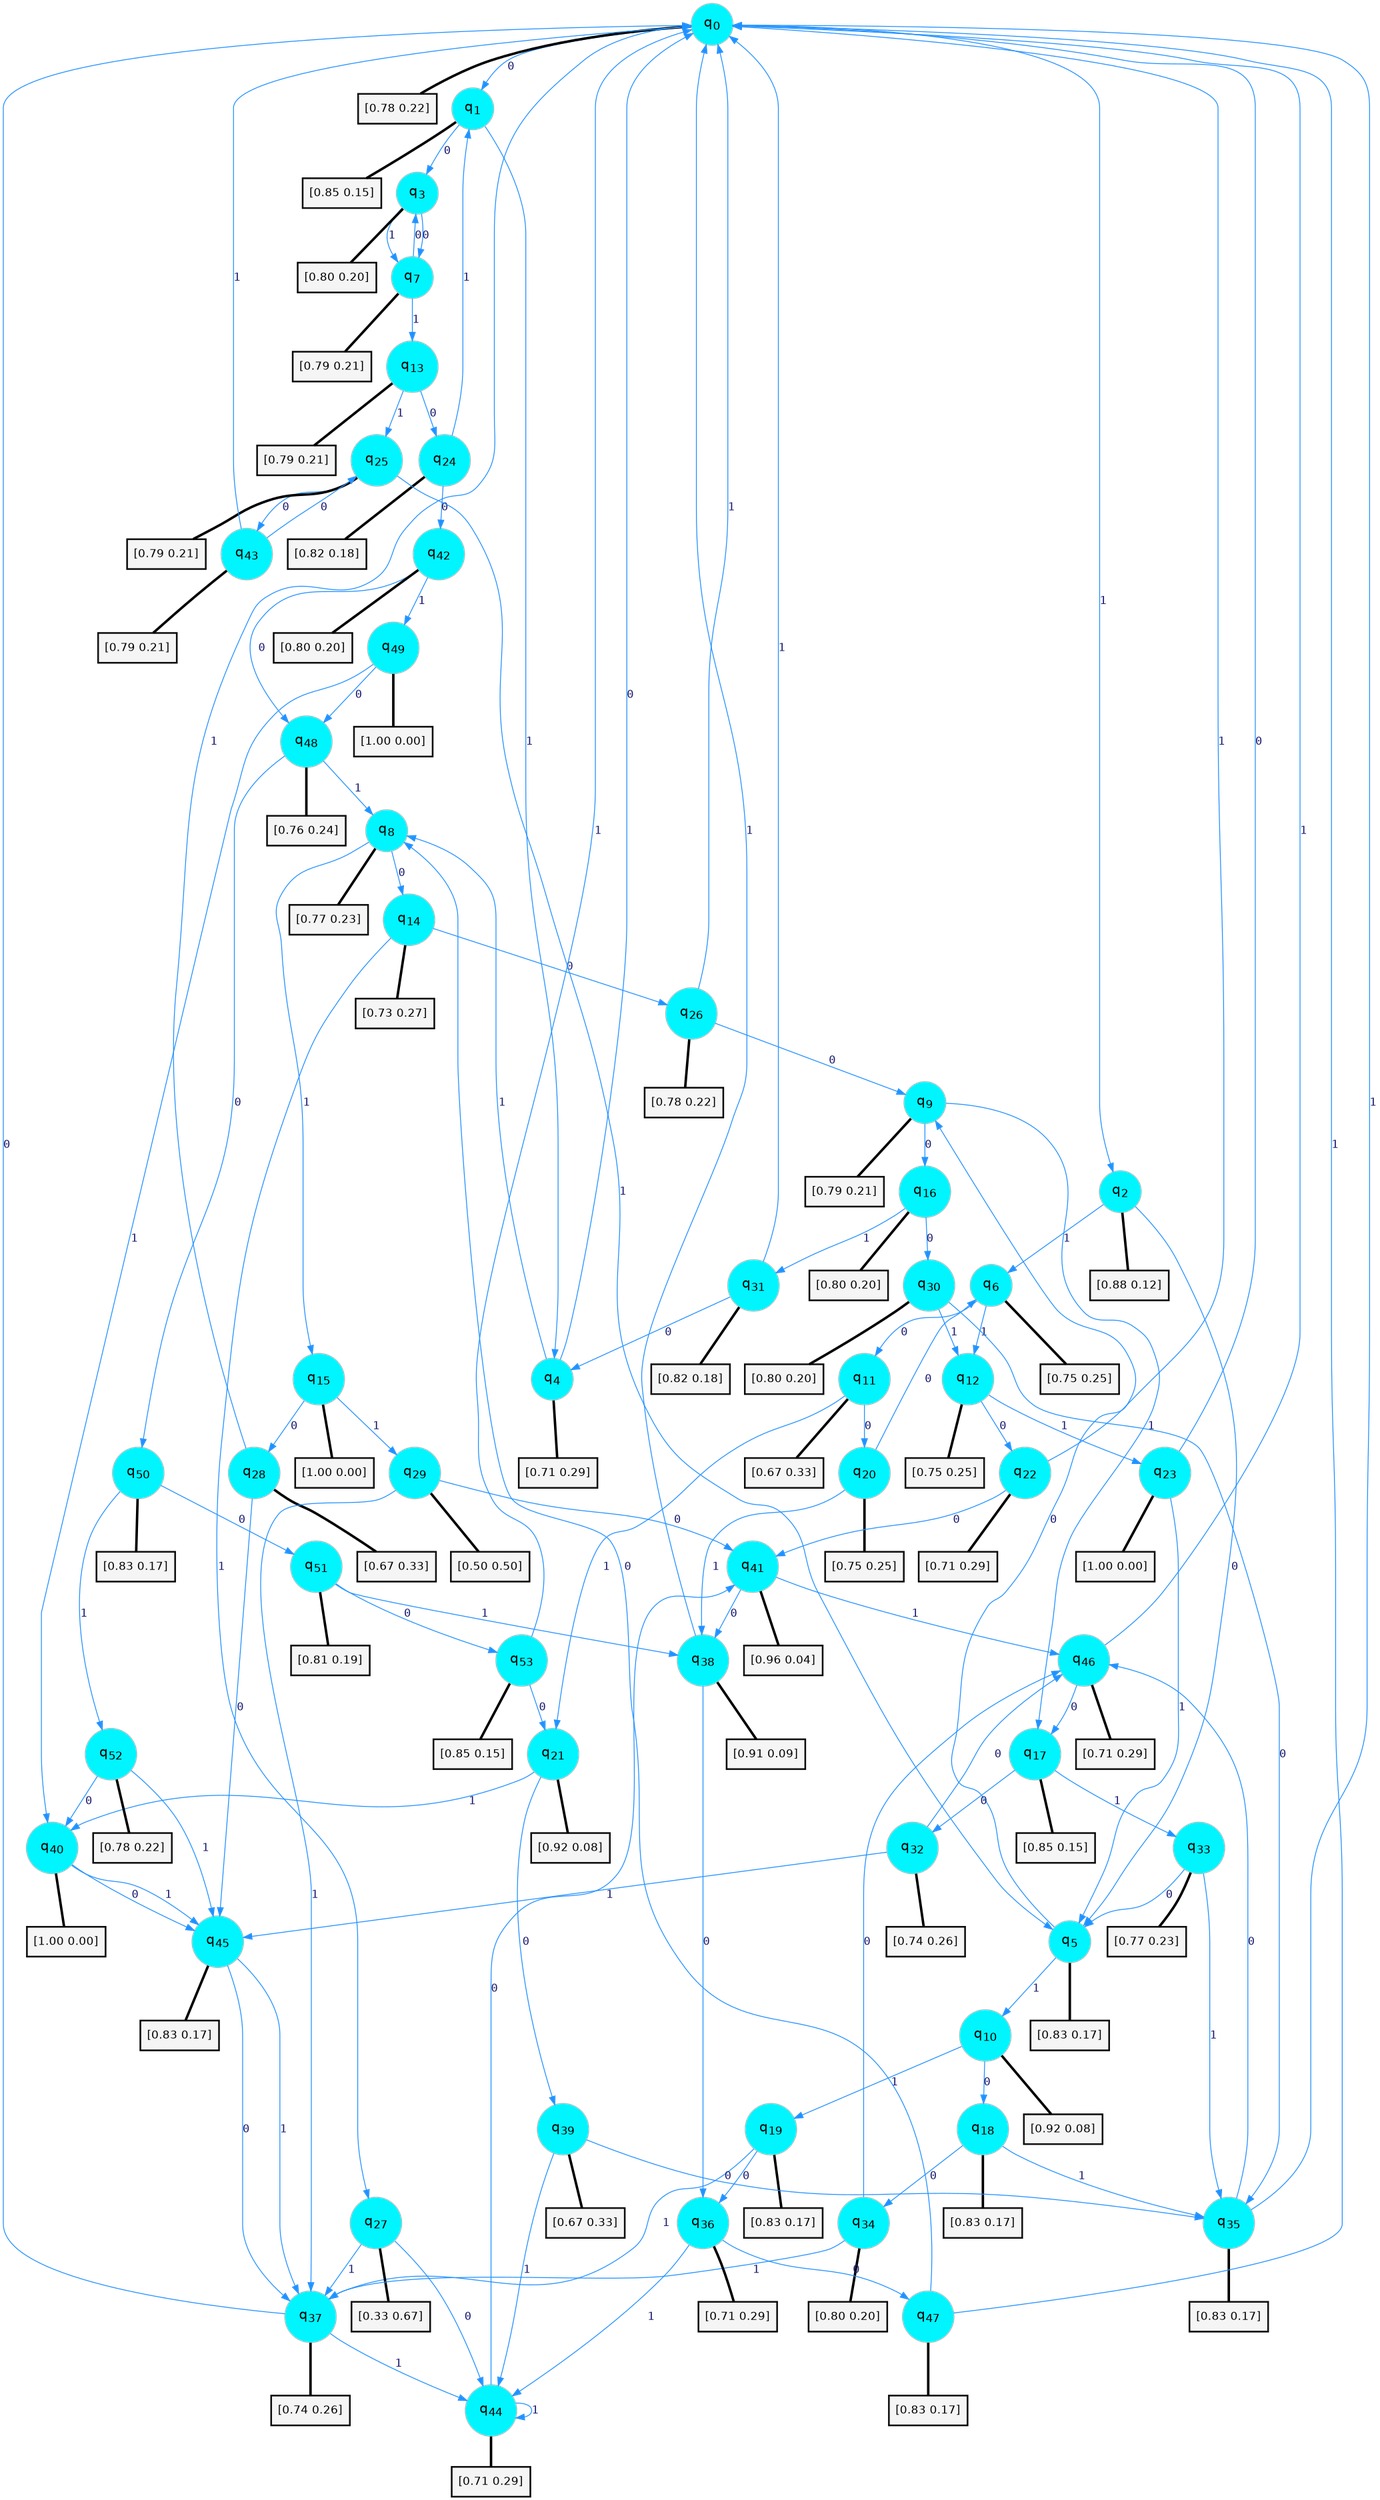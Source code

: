 digraph G {
graph [
bgcolor=transparent, dpi=300, rankdir=TD, size="40,25"];
node [
color=gray, fillcolor=turquoise1, fontcolor=black, fontname=Helvetica, fontsize=16, fontweight=bold, shape=circle, style=filled];
edge [
arrowsize=1, color=dodgerblue1, fontcolor=midnightblue, fontname=courier, fontweight=bold, penwidth=1, style=solid, weight=20];
0[label=<q<SUB>0</SUB>>];
1[label=<q<SUB>1</SUB>>];
2[label=<q<SUB>2</SUB>>];
3[label=<q<SUB>3</SUB>>];
4[label=<q<SUB>4</SUB>>];
5[label=<q<SUB>5</SUB>>];
6[label=<q<SUB>6</SUB>>];
7[label=<q<SUB>7</SUB>>];
8[label=<q<SUB>8</SUB>>];
9[label=<q<SUB>9</SUB>>];
10[label=<q<SUB>10</SUB>>];
11[label=<q<SUB>11</SUB>>];
12[label=<q<SUB>12</SUB>>];
13[label=<q<SUB>13</SUB>>];
14[label=<q<SUB>14</SUB>>];
15[label=<q<SUB>15</SUB>>];
16[label=<q<SUB>16</SUB>>];
17[label=<q<SUB>17</SUB>>];
18[label=<q<SUB>18</SUB>>];
19[label=<q<SUB>19</SUB>>];
20[label=<q<SUB>20</SUB>>];
21[label=<q<SUB>21</SUB>>];
22[label=<q<SUB>22</SUB>>];
23[label=<q<SUB>23</SUB>>];
24[label=<q<SUB>24</SUB>>];
25[label=<q<SUB>25</SUB>>];
26[label=<q<SUB>26</SUB>>];
27[label=<q<SUB>27</SUB>>];
28[label=<q<SUB>28</SUB>>];
29[label=<q<SUB>29</SUB>>];
30[label=<q<SUB>30</SUB>>];
31[label=<q<SUB>31</SUB>>];
32[label=<q<SUB>32</SUB>>];
33[label=<q<SUB>33</SUB>>];
34[label=<q<SUB>34</SUB>>];
35[label=<q<SUB>35</SUB>>];
36[label=<q<SUB>36</SUB>>];
37[label=<q<SUB>37</SUB>>];
38[label=<q<SUB>38</SUB>>];
39[label=<q<SUB>39</SUB>>];
40[label=<q<SUB>40</SUB>>];
41[label=<q<SUB>41</SUB>>];
42[label=<q<SUB>42</SUB>>];
43[label=<q<SUB>43</SUB>>];
44[label=<q<SUB>44</SUB>>];
45[label=<q<SUB>45</SUB>>];
46[label=<q<SUB>46</SUB>>];
47[label=<q<SUB>47</SUB>>];
48[label=<q<SUB>48</SUB>>];
49[label=<q<SUB>49</SUB>>];
50[label=<q<SUB>50</SUB>>];
51[label=<q<SUB>51</SUB>>];
52[label=<q<SUB>52</SUB>>];
53[label=<q<SUB>53</SUB>>];
54[label="[0.78 0.22]", shape=box,fontcolor=black, fontname=Helvetica, fontsize=14, penwidth=2, fillcolor=whitesmoke,color=black];
55[label="[0.85 0.15]", shape=box,fontcolor=black, fontname=Helvetica, fontsize=14, penwidth=2, fillcolor=whitesmoke,color=black];
56[label="[0.88 0.12]", shape=box,fontcolor=black, fontname=Helvetica, fontsize=14, penwidth=2, fillcolor=whitesmoke,color=black];
57[label="[0.80 0.20]", shape=box,fontcolor=black, fontname=Helvetica, fontsize=14, penwidth=2, fillcolor=whitesmoke,color=black];
58[label="[0.71 0.29]", shape=box,fontcolor=black, fontname=Helvetica, fontsize=14, penwidth=2, fillcolor=whitesmoke,color=black];
59[label="[0.83 0.17]", shape=box,fontcolor=black, fontname=Helvetica, fontsize=14, penwidth=2, fillcolor=whitesmoke,color=black];
60[label="[0.75 0.25]", shape=box,fontcolor=black, fontname=Helvetica, fontsize=14, penwidth=2, fillcolor=whitesmoke,color=black];
61[label="[0.79 0.21]", shape=box,fontcolor=black, fontname=Helvetica, fontsize=14, penwidth=2, fillcolor=whitesmoke,color=black];
62[label="[0.77 0.23]", shape=box,fontcolor=black, fontname=Helvetica, fontsize=14, penwidth=2, fillcolor=whitesmoke,color=black];
63[label="[0.79 0.21]", shape=box,fontcolor=black, fontname=Helvetica, fontsize=14, penwidth=2, fillcolor=whitesmoke,color=black];
64[label="[0.92 0.08]", shape=box,fontcolor=black, fontname=Helvetica, fontsize=14, penwidth=2, fillcolor=whitesmoke,color=black];
65[label="[0.67 0.33]", shape=box,fontcolor=black, fontname=Helvetica, fontsize=14, penwidth=2, fillcolor=whitesmoke,color=black];
66[label="[0.75 0.25]", shape=box,fontcolor=black, fontname=Helvetica, fontsize=14, penwidth=2, fillcolor=whitesmoke,color=black];
67[label="[0.79 0.21]", shape=box,fontcolor=black, fontname=Helvetica, fontsize=14, penwidth=2, fillcolor=whitesmoke,color=black];
68[label="[0.73 0.27]", shape=box,fontcolor=black, fontname=Helvetica, fontsize=14, penwidth=2, fillcolor=whitesmoke,color=black];
69[label="[1.00 0.00]", shape=box,fontcolor=black, fontname=Helvetica, fontsize=14, penwidth=2, fillcolor=whitesmoke,color=black];
70[label="[0.80 0.20]", shape=box,fontcolor=black, fontname=Helvetica, fontsize=14, penwidth=2, fillcolor=whitesmoke,color=black];
71[label="[0.85 0.15]", shape=box,fontcolor=black, fontname=Helvetica, fontsize=14, penwidth=2, fillcolor=whitesmoke,color=black];
72[label="[0.83 0.17]", shape=box,fontcolor=black, fontname=Helvetica, fontsize=14, penwidth=2, fillcolor=whitesmoke,color=black];
73[label="[0.83 0.17]", shape=box,fontcolor=black, fontname=Helvetica, fontsize=14, penwidth=2, fillcolor=whitesmoke,color=black];
74[label="[0.75 0.25]", shape=box,fontcolor=black, fontname=Helvetica, fontsize=14, penwidth=2, fillcolor=whitesmoke,color=black];
75[label="[0.92 0.08]", shape=box,fontcolor=black, fontname=Helvetica, fontsize=14, penwidth=2, fillcolor=whitesmoke,color=black];
76[label="[0.71 0.29]", shape=box,fontcolor=black, fontname=Helvetica, fontsize=14, penwidth=2, fillcolor=whitesmoke,color=black];
77[label="[1.00 0.00]", shape=box,fontcolor=black, fontname=Helvetica, fontsize=14, penwidth=2, fillcolor=whitesmoke,color=black];
78[label="[0.82 0.18]", shape=box,fontcolor=black, fontname=Helvetica, fontsize=14, penwidth=2, fillcolor=whitesmoke,color=black];
79[label="[0.79 0.21]", shape=box,fontcolor=black, fontname=Helvetica, fontsize=14, penwidth=2, fillcolor=whitesmoke,color=black];
80[label="[0.78 0.22]", shape=box,fontcolor=black, fontname=Helvetica, fontsize=14, penwidth=2, fillcolor=whitesmoke,color=black];
81[label="[0.33 0.67]", shape=box,fontcolor=black, fontname=Helvetica, fontsize=14, penwidth=2, fillcolor=whitesmoke,color=black];
82[label="[0.67 0.33]", shape=box,fontcolor=black, fontname=Helvetica, fontsize=14, penwidth=2, fillcolor=whitesmoke,color=black];
83[label="[0.50 0.50]", shape=box,fontcolor=black, fontname=Helvetica, fontsize=14, penwidth=2, fillcolor=whitesmoke,color=black];
84[label="[0.80 0.20]", shape=box,fontcolor=black, fontname=Helvetica, fontsize=14, penwidth=2, fillcolor=whitesmoke,color=black];
85[label="[0.82 0.18]", shape=box,fontcolor=black, fontname=Helvetica, fontsize=14, penwidth=2, fillcolor=whitesmoke,color=black];
86[label="[0.74 0.26]", shape=box,fontcolor=black, fontname=Helvetica, fontsize=14, penwidth=2, fillcolor=whitesmoke,color=black];
87[label="[0.77 0.23]", shape=box,fontcolor=black, fontname=Helvetica, fontsize=14, penwidth=2, fillcolor=whitesmoke,color=black];
88[label="[0.80 0.20]", shape=box,fontcolor=black, fontname=Helvetica, fontsize=14, penwidth=2, fillcolor=whitesmoke,color=black];
89[label="[0.83 0.17]", shape=box,fontcolor=black, fontname=Helvetica, fontsize=14, penwidth=2, fillcolor=whitesmoke,color=black];
90[label="[0.71 0.29]", shape=box,fontcolor=black, fontname=Helvetica, fontsize=14, penwidth=2, fillcolor=whitesmoke,color=black];
91[label="[0.74 0.26]", shape=box,fontcolor=black, fontname=Helvetica, fontsize=14, penwidth=2, fillcolor=whitesmoke,color=black];
92[label="[0.91 0.09]", shape=box,fontcolor=black, fontname=Helvetica, fontsize=14, penwidth=2, fillcolor=whitesmoke,color=black];
93[label="[0.67 0.33]", shape=box,fontcolor=black, fontname=Helvetica, fontsize=14, penwidth=2, fillcolor=whitesmoke,color=black];
94[label="[1.00 0.00]", shape=box,fontcolor=black, fontname=Helvetica, fontsize=14, penwidth=2, fillcolor=whitesmoke,color=black];
95[label="[0.96 0.04]", shape=box,fontcolor=black, fontname=Helvetica, fontsize=14, penwidth=2, fillcolor=whitesmoke,color=black];
96[label="[0.80 0.20]", shape=box,fontcolor=black, fontname=Helvetica, fontsize=14, penwidth=2, fillcolor=whitesmoke,color=black];
97[label="[0.79 0.21]", shape=box,fontcolor=black, fontname=Helvetica, fontsize=14, penwidth=2, fillcolor=whitesmoke,color=black];
98[label="[0.71 0.29]", shape=box,fontcolor=black, fontname=Helvetica, fontsize=14, penwidth=2, fillcolor=whitesmoke,color=black];
99[label="[0.83 0.17]", shape=box,fontcolor=black, fontname=Helvetica, fontsize=14, penwidth=2, fillcolor=whitesmoke,color=black];
100[label="[0.71 0.29]", shape=box,fontcolor=black, fontname=Helvetica, fontsize=14, penwidth=2, fillcolor=whitesmoke,color=black];
101[label="[0.83 0.17]", shape=box,fontcolor=black, fontname=Helvetica, fontsize=14, penwidth=2, fillcolor=whitesmoke,color=black];
102[label="[0.76 0.24]", shape=box,fontcolor=black, fontname=Helvetica, fontsize=14, penwidth=2, fillcolor=whitesmoke,color=black];
103[label="[1.00 0.00]", shape=box,fontcolor=black, fontname=Helvetica, fontsize=14, penwidth=2, fillcolor=whitesmoke,color=black];
104[label="[0.83 0.17]", shape=box,fontcolor=black, fontname=Helvetica, fontsize=14, penwidth=2, fillcolor=whitesmoke,color=black];
105[label="[0.81 0.19]", shape=box,fontcolor=black, fontname=Helvetica, fontsize=14, penwidth=2, fillcolor=whitesmoke,color=black];
106[label="[0.78 0.22]", shape=box,fontcolor=black, fontname=Helvetica, fontsize=14, penwidth=2, fillcolor=whitesmoke,color=black];
107[label="[0.85 0.15]", shape=box,fontcolor=black, fontname=Helvetica, fontsize=14, penwidth=2, fillcolor=whitesmoke,color=black];
0->1 [label=0];
0->2 [label=1];
0->54 [arrowhead=none, penwidth=3,color=black];
1->3 [label=0];
1->4 [label=1];
1->55 [arrowhead=none, penwidth=3,color=black];
2->5 [label=0];
2->6 [label=1];
2->56 [arrowhead=none, penwidth=3,color=black];
3->7 [label=0];
3->7 [label=1];
3->57 [arrowhead=none, penwidth=3,color=black];
4->0 [label=0];
4->8 [label=1];
4->58 [arrowhead=none, penwidth=3,color=black];
5->9 [label=0];
5->10 [label=1];
5->59 [arrowhead=none, penwidth=3,color=black];
6->11 [label=0];
6->12 [label=1];
6->60 [arrowhead=none, penwidth=3,color=black];
7->3 [label=0];
7->13 [label=1];
7->61 [arrowhead=none, penwidth=3,color=black];
8->14 [label=0];
8->15 [label=1];
8->62 [arrowhead=none, penwidth=3,color=black];
9->16 [label=0];
9->17 [label=1];
9->63 [arrowhead=none, penwidth=3,color=black];
10->18 [label=0];
10->19 [label=1];
10->64 [arrowhead=none, penwidth=3,color=black];
11->20 [label=0];
11->21 [label=1];
11->65 [arrowhead=none, penwidth=3,color=black];
12->22 [label=0];
12->23 [label=1];
12->66 [arrowhead=none, penwidth=3,color=black];
13->24 [label=0];
13->25 [label=1];
13->67 [arrowhead=none, penwidth=3,color=black];
14->26 [label=0];
14->27 [label=1];
14->68 [arrowhead=none, penwidth=3,color=black];
15->28 [label=0];
15->29 [label=1];
15->69 [arrowhead=none, penwidth=3,color=black];
16->30 [label=0];
16->31 [label=1];
16->70 [arrowhead=none, penwidth=3,color=black];
17->32 [label=0];
17->33 [label=1];
17->71 [arrowhead=none, penwidth=3,color=black];
18->34 [label=0];
18->35 [label=1];
18->72 [arrowhead=none, penwidth=3,color=black];
19->36 [label=0];
19->37 [label=1];
19->73 [arrowhead=none, penwidth=3,color=black];
20->6 [label=0];
20->38 [label=1];
20->74 [arrowhead=none, penwidth=3,color=black];
21->39 [label=0];
21->40 [label=1];
21->75 [arrowhead=none, penwidth=3,color=black];
22->41 [label=0];
22->0 [label=1];
22->76 [arrowhead=none, penwidth=3,color=black];
23->0 [label=0];
23->5 [label=1];
23->77 [arrowhead=none, penwidth=3,color=black];
24->42 [label=0];
24->1 [label=1];
24->78 [arrowhead=none, penwidth=3,color=black];
25->43 [label=0];
25->5 [label=1];
25->79 [arrowhead=none, penwidth=3,color=black];
26->9 [label=0];
26->0 [label=1];
26->80 [arrowhead=none, penwidth=3,color=black];
27->44 [label=0];
27->37 [label=1];
27->81 [arrowhead=none, penwidth=3,color=black];
28->45 [label=0];
28->0 [label=1];
28->82 [arrowhead=none, penwidth=3,color=black];
29->41 [label=0];
29->37 [label=1];
29->83 [arrowhead=none, penwidth=3,color=black];
30->35 [label=0];
30->12 [label=1];
30->84 [arrowhead=none, penwidth=3,color=black];
31->4 [label=0];
31->0 [label=1];
31->85 [arrowhead=none, penwidth=3,color=black];
32->46 [label=0];
32->45 [label=1];
32->86 [arrowhead=none, penwidth=3,color=black];
33->5 [label=0];
33->35 [label=1];
33->87 [arrowhead=none, penwidth=3,color=black];
34->46 [label=0];
34->37 [label=1];
34->88 [arrowhead=none, penwidth=3,color=black];
35->46 [label=0];
35->0 [label=1];
35->89 [arrowhead=none, penwidth=3,color=black];
36->47 [label=0];
36->44 [label=1];
36->90 [arrowhead=none, penwidth=3,color=black];
37->0 [label=0];
37->44 [label=1];
37->91 [arrowhead=none, penwidth=3,color=black];
38->36 [label=0];
38->0 [label=1];
38->92 [arrowhead=none, penwidth=3,color=black];
39->35 [label=0];
39->44 [label=1];
39->93 [arrowhead=none, penwidth=3,color=black];
40->45 [label=0];
40->45 [label=1];
40->94 [arrowhead=none, penwidth=3,color=black];
41->38 [label=0];
41->46 [label=1];
41->95 [arrowhead=none, penwidth=3,color=black];
42->48 [label=0];
42->49 [label=1];
42->96 [arrowhead=none, penwidth=3,color=black];
43->25 [label=0];
43->0 [label=1];
43->97 [arrowhead=none, penwidth=3,color=black];
44->41 [label=0];
44->44 [label=1];
44->98 [arrowhead=none, penwidth=3,color=black];
45->37 [label=0];
45->37 [label=1];
45->99 [arrowhead=none, penwidth=3,color=black];
46->17 [label=0];
46->0 [label=1];
46->100 [arrowhead=none, penwidth=3,color=black];
47->8 [label=0];
47->0 [label=1];
47->101 [arrowhead=none, penwidth=3,color=black];
48->50 [label=0];
48->8 [label=1];
48->102 [arrowhead=none, penwidth=3,color=black];
49->48 [label=0];
49->40 [label=1];
49->103 [arrowhead=none, penwidth=3,color=black];
50->51 [label=0];
50->52 [label=1];
50->104 [arrowhead=none, penwidth=3,color=black];
51->53 [label=0];
51->38 [label=1];
51->105 [arrowhead=none, penwidth=3,color=black];
52->40 [label=0];
52->45 [label=1];
52->106 [arrowhead=none, penwidth=3,color=black];
53->21 [label=0];
53->0 [label=1];
53->107 [arrowhead=none, penwidth=3,color=black];
}
